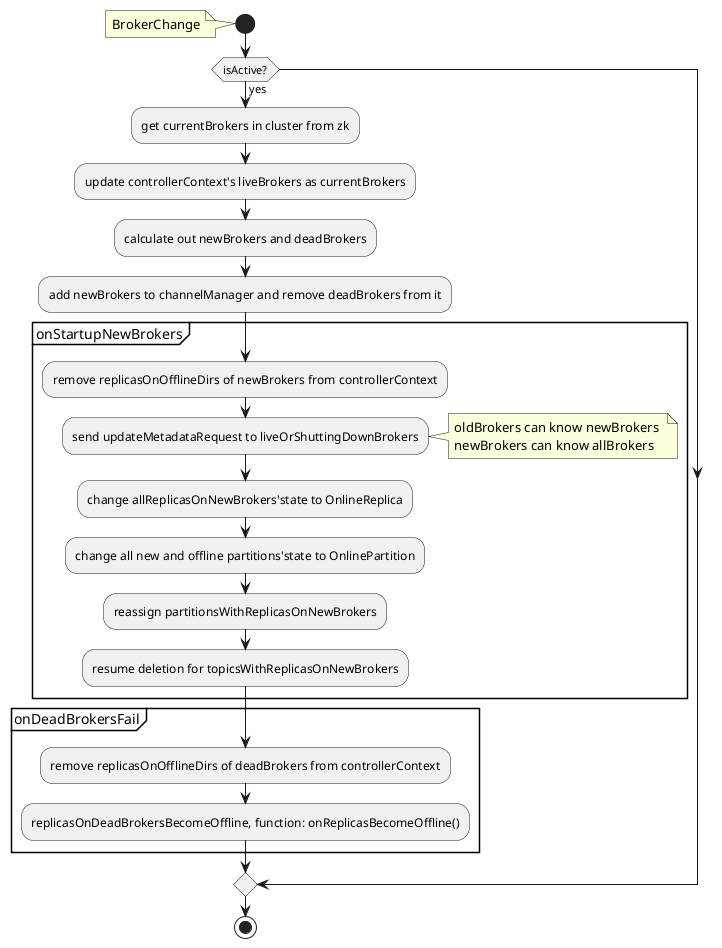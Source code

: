 @startuml
start
note left: BrokerChange
if (isActive?) then(yes)
	:get currentBrokers in cluster from zk;
	:update controllerContext's liveBrokers as currentBrokers;
	:calculate out newBrokers and deadBrokers;
	:add newBrokers to channelManager and remove deadBrokers from it;
	partition onStartupNewBrokers {
		:remove replicasOnOfflineDirs of newBrokers from controllerContext;
		:send updateMetadataRequest to liveOrShuttingDownBrokers;
		note right 
			oldBrokers can know newBrokers 
			newBrokers can know allBrokers
		end note
		:change allReplicasOnNewBrokers'state to OnlineReplica;
		:change all new and offline partitions'state to OnlinePartition;
		:reassign partitionsWithReplicasOnNewBrokers;
		:resume deletion for topicsWithReplicasOnNewBrokers;
	}
	partition onDeadBrokersFail {
		:remove replicasOnOfflineDirs of deadBrokers from controllerContext;
		:replicasOnDeadBrokersBecomeOffline, function: onReplicasBecomeOffline();
	}
endif
stop
@enduml

